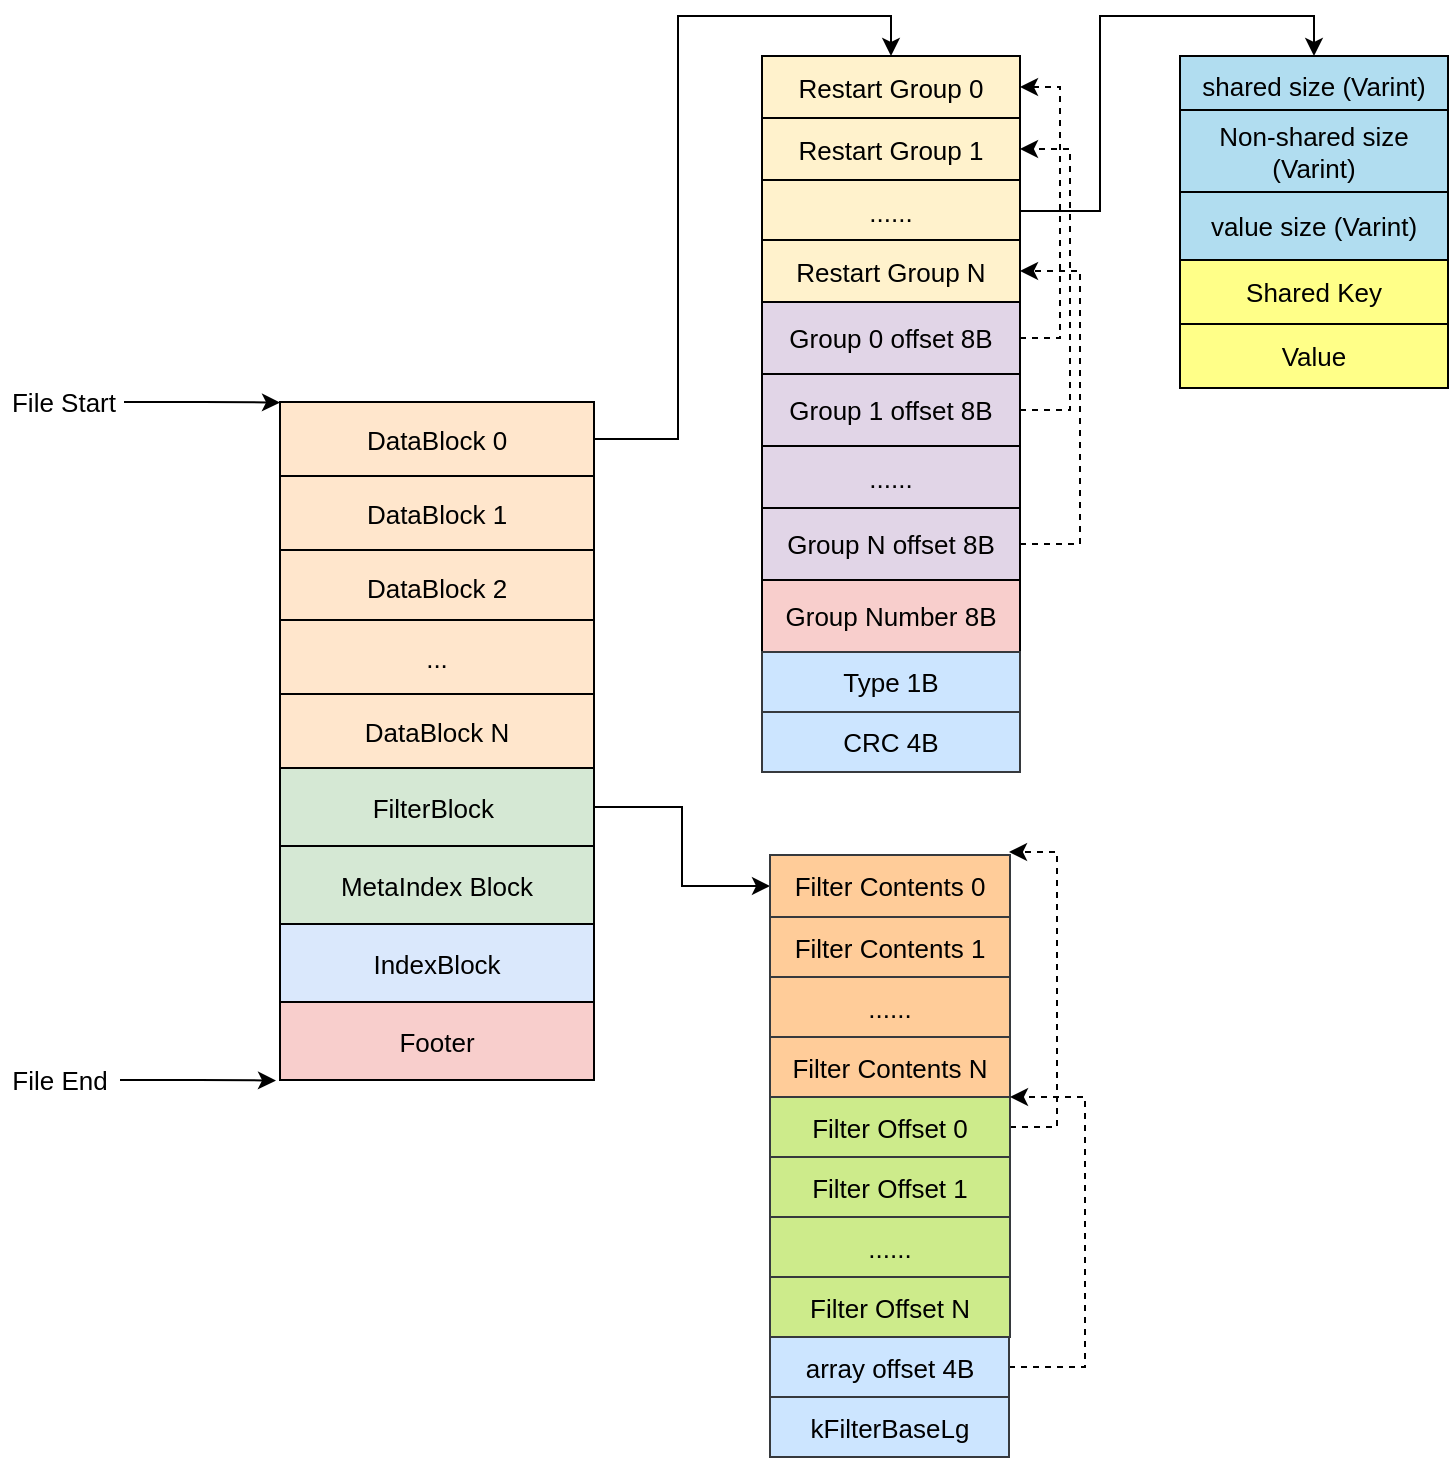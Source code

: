 <mxfile version="20.2.3" type="github">
  <diagram id="GbncoUWseBvU7BKK2AJM" name="第 1 页">
    <mxGraphModel dx="1426" dy="5451" grid="0" gridSize="10" guides="1" tooltips="1" connect="1" arrows="1" fold="1" page="1" pageScale="1" pageWidth="3300" pageHeight="4681" math="0" shadow="0">
      <root>
        <mxCell id="0" />
        <mxCell id="1" parent="0" />
        <mxCell id="khzNMPUFedaNidEhiiPi-29" style="edgeStyle=orthogonalEdgeStyle;rounded=0;orthogonalLoop=1;jettySize=auto;html=1;entryX=0.5;entryY=0;entryDx=0;entryDy=0;fontSize=13;" edge="1" parent="1" source="khzNMPUFedaNidEhiiPi-1" target="khzNMPUFedaNidEhiiPi-17">
          <mxGeometry relative="1" as="geometry" />
        </mxCell>
        <mxCell id="khzNMPUFedaNidEhiiPi-1" value="&lt;font style=&quot;font-size: 13px;&quot;&gt;DataBlock 0&lt;/font&gt;" style="rounded=0;whiteSpace=wrap;html=1;fillColor=#ffe6cc;strokeColor=#000000;strokeWidth=1;fontSize=13;" vertex="1" parent="1">
          <mxGeometry x="277" y="132" width="157" height="37" as="geometry" />
        </mxCell>
        <mxCell id="khzNMPUFedaNidEhiiPi-2" value="&lt;font style=&quot;font-size: 13px;&quot;&gt;DataBlock 1&lt;/font&gt;" style="rounded=0;whiteSpace=wrap;html=1;fillColor=#ffe6cc;strokeColor=#000000;strokeWidth=1;fontSize=13;" vertex="1" parent="1">
          <mxGeometry x="277" y="169" width="157" height="37" as="geometry" />
        </mxCell>
        <mxCell id="khzNMPUFedaNidEhiiPi-3" value="&lt;font style=&quot;font-size: 13px;&quot;&gt;DataBlock 2&lt;/font&gt;" style="rounded=0;whiteSpace=wrap;html=1;fillColor=#ffe6cc;strokeColor=#000000;strokeWidth=1;fontSize=13;" vertex="1" parent="1">
          <mxGeometry x="277" y="206" width="157" height="37" as="geometry" />
        </mxCell>
        <mxCell id="khzNMPUFedaNidEhiiPi-4" value="&lt;span style=&quot;font-size: 13px;&quot;&gt;...&lt;/span&gt;" style="rounded=0;whiteSpace=wrap;html=1;fillColor=#ffe6cc;strokeColor=#000000;strokeWidth=1;fontSize=13;" vertex="1" parent="1">
          <mxGeometry x="277" y="241" width="157" height="37" as="geometry" />
        </mxCell>
        <mxCell id="khzNMPUFedaNidEhiiPi-5" value="&lt;span style=&quot;font-size: 13px;&quot;&gt;DataBlock N&lt;/span&gt;" style="rounded=0;whiteSpace=wrap;html=1;fillColor=#ffe6cc;strokeColor=#000000;strokeWidth=1;fontSize=13;" vertex="1" parent="1">
          <mxGeometry x="277" y="278" width="157" height="37" as="geometry" />
        </mxCell>
        <mxCell id="khzNMPUFedaNidEhiiPi-50" style="edgeStyle=orthogonalEdgeStyle;rounded=0;orthogonalLoop=1;jettySize=auto;html=1;entryX=0;entryY=0.5;entryDx=0;entryDy=0;fontSize=13;strokeColor=#000000;" edge="1" parent="1" source="khzNMPUFedaNidEhiiPi-6" target="khzNMPUFedaNidEhiiPi-38">
          <mxGeometry relative="1" as="geometry" />
        </mxCell>
        <mxCell id="khzNMPUFedaNidEhiiPi-6" value="FilterBlock&amp;nbsp;" style="rounded=0;whiteSpace=wrap;html=1;fontSize=13;strokeColor=#000000;strokeWidth=1;fillColor=#d5e8d4;" vertex="1" parent="1">
          <mxGeometry x="277" y="315" width="157" height="39" as="geometry" />
        </mxCell>
        <mxCell id="khzNMPUFedaNidEhiiPi-10" value="MetaIndex Block" style="rounded=0;whiteSpace=wrap;html=1;fontSize=13;strokeColor=#000000;strokeWidth=1;fillColor=#d5e8d4;" vertex="1" parent="1">
          <mxGeometry x="277" y="354" width="157" height="39" as="geometry" />
        </mxCell>
        <mxCell id="khzNMPUFedaNidEhiiPi-11" value="IndexBlock" style="rounded=0;whiteSpace=wrap;html=1;fontSize=13;strokeColor=#000000;strokeWidth=1;fillColor=#dae8fc;" vertex="1" parent="1">
          <mxGeometry x="277" y="393" width="157" height="39" as="geometry" />
        </mxCell>
        <mxCell id="khzNMPUFedaNidEhiiPi-12" value="Footer" style="rounded=0;whiteSpace=wrap;html=1;fontSize=13;strokeColor=#000000;strokeWidth=1;fillColor=#f8cecc;" vertex="1" parent="1">
          <mxGeometry x="277" y="432" width="157" height="39" as="geometry" />
        </mxCell>
        <mxCell id="khzNMPUFedaNidEhiiPi-14" style="edgeStyle=orthogonalEdgeStyle;rounded=0;orthogonalLoop=1;jettySize=auto;html=1;entryX=0;entryY=0.25;entryDx=0;entryDy=0;fontSize=13;" edge="1" parent="1" source="khzNMPUFedaNidEhiiPi-13">
          <mxGeometry relative="1" as="geometry">
            <mxPoint x="277" y="132.25" as="targetPoint" />
          </mxGeometry>
        </mxCell>
        <mxCell id="khzNMPUFedaNidEhiiPi-13" value="File Start" style="text;html=1;strokeColor=none;fillColor=none;align=center;verticalAlign=middle;whiteSpace=wrap;rounded=0;fontSize=13;" vertex="1" parent="1">
          <mxGeometry x="139" y="117" width="60" height="30" as="geometry" />
        </mxCell>
        <mxCell id="khzNMPUFedaNidEhiiPi-15" style="edgeStyle=orthogonalEdgeStyle;rounded=0;orthogonalLoop=1;jettySize=auto;html=1;entryX=0;entryY=0.25;entryDx=0;entryDy=0;fontSize=13;" edge="1" parent="1" source="khzNMPUFedaNidEhiiPi-16">
          <mxGeometry relative="1" as="geometry">
            <mxPoint x="275" y="471.25" as="targetPoint" />
          </mxGeometry>
        </mxCell>
        <mxCell id="khzNMPUFedaNidEhiiPi-16" value="File End" style="text;html=1;strokeColor=none;fillColor=none;align=center;verticalAlign=middle;whiteSpace=wrap;rounded=0;fontSize=13;" vertex="1" parent="1">
          <mxGeometry x="137" y="456" width="60" height="30" as="geometry" />
        </mxCell>
        <mxCell id="khzNMPUFedaNidEhiiPi-17" value="Restart Group 0" style="rounded=0;whiteSpace=wrap;html=1;fontSize=13;strokeWidth=1;fillColor=#fff2cc;strokeColor=#000000;" vertex="1" parent="1">
          <mxGeometry x="518" y="-41" width="129" height="31" as="geometry" />
        </mxCell>
        <mxCell id="khzNMPUFedaNidEhiiPi-18" value="Restart Group 1" style="rounded=0;whiteSpace=wrap;html=1;fontSize=13;strokeWidth=1;fillColor=#fff2cc;strokeColor=#000000;" vertex="1" parent="1">
          <mxGeometry x="518" y="-10" width="129" height="31" as="geometry" />
        </mxCell>
        <mxCell id="khzNMPUFedaNidEhiiPi-35" style="edgeStyle=orthogonalEdgeStyle;rounded=0;orthogonalLoop=1;jettySize=auto;html=1;entryX=0.5;entryY=0;entryDx=0;entryDy=0;fontSize=13;strokeColor=#000000;" edge="1" parent="1" source="khzNMPUFedaNidEhiiPi-19" target="khzNMPUFedaNidEhiiPi-30">
          <mxGeometry relative="1" as="geometry" />
        </mxCell>
        <mxCell id="khzNMPUFedaNidEhiiPi-19" value="......" style="rounded=0;whiteSpace=wrap;html=1;fontSize=13;strokeWidth=1;fillColor=#fff2cc;strokeColor=#000000;" vertex="1" parent="1">
          <mxGeometry x="518" y="21" width="129" height="31" as="geometry" />
        </mxCell>
        <mxCell id="khzNMPUFedaNidEhiiPi-20" value="Restart Group N" style="rounded=0;whiteSpace=wrap;html=1;fontSize=13;strokeWidth=1;fillColor=#fff2cc;strokeColor=#000000;" vertex="1" parent="1">
          <mxGeometry x="518" y="51" width="129" height="31" as="geometry" />
        </mxCell>
        <mxCell id="khzNMPUFedaNidEhiiPi-22" style="edgeStyle=orthogonalEdgeStyle;rounded=0;orthogonalLoop=1;jettySize=auto;html=1;entryX=1;entryY=0.5;entryDx=0;entryDy=0;fontSize=13;fillColor=#fff2cc;strokeColor=#000000;dashed=1;" edge="1" parent="1" source="khzNMPUFedaNidEhiiPi-21" target="khzNMPUFedaNidEhiiPi-17">
          <mxGeometry relative="1" as="geometry">
            <Array as="points">
              <mxPoint x="667" y="100" />
              <mxPoint x="667" y="-25" />
            </Array>
          </mxGeometry>
        </mxCell>
        <mxCell id="khzNMPUFedaNidEhiiPi-21" value="Group 0 offset 8B" style="rounded=0;whiteSpace=wrap;html=1;fontSize=13;strokeWidth=1;strokeColor=#000000;fillColor=#e1d5e7;" vertex="1" parent="1">
          <mxGeometry x="518" y="82" width="129" height="36" as="geometry" />
        </mxCell>
        <mxCell id="khzNMPUFedaNidEhiiPi-26" style="edgeStyle=orthogonalEdgeStyle;rounded=0;orthogonalLoop=1;jettySize=auto;html=1;exitX=1;exitY=0.5;exitDx=0;exitDy=0;entryX=1;entryY=0.5;entryDx=0;entryDy=0;fontSize=13;dashed=1;" edge="1" parent="1" source="khzNMPUFedaNidEhiiPi-23" target="khzNMPUFedaNidEhiiPi-18">
          <mxGeometry relative="1" as="geometry">
            <Array as="points">
              <mxPoint x="672" y="136" />
              <mxPoint x="672" y="6" />
            </Array>
          </mxGeometry>
        </mxCell>
        <mxCell id="khzNMPUFedaNidEhiiPi-23" value="Group 1 offset 8B" style="rounded=0;whiteSpace=wrap;html=1;fontSize=13;strokeWidth=1;fillColor=#e1d5e7;strokeColor=#000000;" vertex="1" parent="1">
          <mxGeometry x="518" y="118" width="129" height="36" as="geometry" />
        </mxCell>
        <mxCell id="khzNMPUFedaNidEhiiPi-24" value="......" style="rounded=0;whiteSpace=wrap;html=1;fontSize=13;strokeWidth=1;fillColor=#e1d5e7;strokeColor=#000000;" vertex="1" parent="1">
          <mxGeometry x="518" y="154" width="129" height="31" as="geometry" />
        </mxCell>
        <mxCell id="khzNMPUFedaNidEhiiPi-27" style="edgeStyle=orthogonalEdgeStyle;rounded=0;orthogonalLoop=1;jettySize=auto;html=1;entryX=1;entryY=0.5;entryDx=0;entryDy=0;fontSize=13;dashed=1;strokeColor=#000000;" edge="1" parent="1" source="khzNMPUFedaNidEhiiPi-25" target="khzNMPUFedaNidEhiiPi-20">
          <mxGeometry relative="1" as="geometry">
            <Array as="points">
              <mxPoint x="677" y="203" />
              <mxPoint x="677" y="67" />
            </Array>
          </mxGeometry>
        </mxCell>
        <mxCell id="khzNMPUFedaNidEhiiPi-25" value="Group N offset 8B" style="rounded=0;whiteSpace=wrap;html=1;fontSize=13;strokeWidth=1;fillColor=#e1d5e7;strokeColor=#000000;" vertex="1" parent="1">
          <mxGeometry x="518" y="185" width="129" height="36" as="geometry" />
        </mxCell>
        <mxCell id="khzNMPUFedaNidEhiiPi-28" value="Group Number 8B" style="rounded=0;whiteSpace=wrap;html=1;fontSize=13;strokeWidth=1;fillColor=#f8cecc;strokeColor=#000000;" vertex="1" parent="1">
          <mxGeometry x="518" y="221" width="129" height="36" as="geometry" />
        </mxCell>
        <mxCell id="khzNMPUFedaNidEhiiPi-30" value="shared size (Varint)" style="rounded=0;whiteSpace=wrap;html=1;fontSize=13;strokeWidth=1;fillColor=#b1ddf0;strokeColor=#000000;" vertex="1" parent="1">
          <mxGeometry x="727" y="-41" width="134" height="29" as="geometry" />
        </mxCell>
        <mxCell id="khzNMPUFedaNidEhiiPi-31" value="Non-shared size (Varint)" style="rounded=0;whiteSpace=wrap;html=1;fontSize=13;strokeWidth=1;fillColor=#b1ddf0;strokeColor=#000000;" vertex="1" parent="1">
          <mxGeometry x="727" y="-14" width="134" height="42" as="geometry" />
        </mxCell>
        <mxCell id="khzNMPUFedaNidEhiiPi-32" value="value size (Varint)" style="rounded=0;whiteSpace=wrap;html=1;fontSize=13;strokeWidth=1;fillColor=#b1ddf0;strokeColor=#000000;" vertex="1" parent="1">
          <mxGeometry x="727" y="27" width="134" height="34" as="geometry" />
        </mxCell>
        <mxCell id="khzNMPUFedaNidEhiiPi-33" value="Shared Key" style="rounded=0;whiteSpace=wrap;html=1;fontSize=13;strokeWidth=1;fillColor=#ffff88;strokeColor=#000000;" vertex="1" parent="1">
          <mxGeometry x="727" y="61" width="134" height="32" as="geometry" />
        </mxCell>
        <mxCell id="khzNMPUFedaNidEhiiPi-34" value="Value" style="rounded=0;whiteSpace=wrap;html=1;fontSize=13;strokeWidth=1;fillColor=#ffff88;strokeColor=#000000;" vertex="1" parent="1">
          <mxGeometry x="727" y="93" width="134" height="32" as="geometry" />
        </mxCell>
        <mxCell id="khzNMPUFedaNidEhiiPi-36" value="Type 1B" style="rounded=0;whiteSpace=wrap;html=1;fontSize=13;strokeWidth=1;fillColor=#cce5ff;strokeColor=#36393d;" vertex="1" parent="1">
          <mxGeometry x="518" y="257" width="129" height="30" as="geometry" />
        </mxCell>
        <mxCell id="khzNMPUFedaNidEhiiPi-37" value="CRC 4B" style="rounded=0;whiteSpace=wrap;html=1;fontSize=13;strokeWidth=1;fillColor=#cce5ff;strokeColor=#36393d;" vertex="1" parent="1">
          <mxGeometry x="518" y="287" width="129" height="30" as="geometry" />
        </mxCell>
        <mxCell id="khzNMPUFedaNidEhiiPi-38" value="Filter Contents 0" style="rounded=0;whiteSpace=wrap;html=1;fontSize=13;strokeWidth=1;fillColor=#ffcc99;strokeColor=#36393d;" vertex="1" parent="1">
          <mxGeometry x="522" y="358.5" width="120" height="31" as="geometry" />
        </mxCell>
        <mxCell id="khzNMPUFedaNidEhiiPi-39" value="Filter Contents 1" style="rounded=0;whiteSpace=wrap;html=1;fontSize=13;strokeWidth=1;fillColor=#ffcc99;strokeColor=#36393d;" vertex="1" parent="1">
          <mxGeometry x="522" y="389.5" width="120" height="30" as="geometry" />
        </mxCell>
        <mxCell id="khzNMPUFedaNidEhiiPi-40" value="......" style="rounded=0;whiteSpace=wrap;html=1;fontSize=13;strokeWidth=1;fillColor=#ffcc99;strokeColor=#36393d;" vertex="1" parent="1">
          <mxGeometry x="522" y="419.5" width="120" height="30" as="geometry" />
        </mxCell>
        <mxCell id="khzNMPUFedaNidEhiiPi-41" value="Filter Contents N" style="rounded=0;whiteSpace=wrap;html=1;fontSize=13;strokeWidth=1;fillColor=#ffcc99;strokeColor=#36393d;" vertex="1" parent="1">
          <mxGeometry x="522" y="449.5" width="120" height="30" as="geometry" />
        </mxCell>
        <mxCell id="khzNMPUFedaNidEhiiPi-49" style="edgeStyle=orthogonalEdgeStyle;rounded=0;orthogonalLoop=1;jettySize=auto;html=1;dashed=1;fontSize=13;strokeColor=#000000;" edge="1" parent="1" source="khzNMPUFedaNidEhiiPi-42">
          <mxGeometry relative="1" as="geometry">
            <mxPoint x="641.5" y="357" as="targetPoint" />
            <Array as="points">
              <mxPoint x="665.5" y="494.5" />
              <mxPoint x="665.5" y="357.5" />
            </Array>
          </mxGeometry>
        </mxCell>
        <mxCell id="khzNMPUFedaNidEhiiPi-42" value="Filter Offset 0" style="rounded=0;whiteSpace=wrap;html=1;fontSize=13;strokeWidth=1;fillColor=#cdeb8b;strokeColor=#36393d;" vertex="1" parent="1">
          <mxGeometry x="522" y="479.5" width="120" height="30" as="geometry" />
        </mxCell>
        <mxCell id="khzNMPUFedaNidEhiiPi-43" value="Filter Offset 1" style="rounded=0;whiteSpace=wrap;html=1;fontSize=13;strokeWidth=1;fillColor=#cdeb8b;strokeColor=#36393d;" vertex="1" parent="1">
          <mxGeometry x="522" y="509.5" width="120" height="30" as="geometry" />
        </mxCell>
        <mxCell id="khzNMPUFedaNidEhiiPi-44" value="......" style="rounded=0;whiteSpace=wrap;html=1;fontSize=13;strokeWidth=1;fillColor=#cdeb8b;strokeColor=#36393d;" vertex="1" parent="1">
          <mxGeometry x="522" y="539.5" width="120" height="30" as="geometry" />
        </mxCell>
        <mxCell id="khzNMPUFedaNidEhiiPi-45" value="Filter Offset N" style="rounded=0;whiteSpace=wrap;html=1;fontSize=13;strokeWidth=1;fillColor=#cdeb8b;strokeColor=#36393d;" vertex="1" parent="1">
          <mxGeometry x="522" y="569.5" width="120" height="30" as="geometry" />
        </mxCell>
        <mxCell id="khzNMPUFedaNidEhiiPi-48" style="edgeStyle=orthogonalEdgeStyle;rounded=0;orthogonalLoop=1;jettySize=auto;html=1;entryX=1;entryY=0;entryDx=0;entryDy=0;fontSize=13;strokeColor=#000000;dashed=1;" edge="1" parent="1" source="khzNMPUFedaNidEhiiPi-46" target="khzNMPUFedaNidEhiiPi-42">
          <mxGeometry relative="1" as="geometry">
            <Array as="points">
              <mxPoint x="679.5" y="614.5" />
              <mxPoint x="679.5" y="479.5" />
            </Array>
          </mxGeometry>
        </mxCell>
        <mxCell id="khzNMPUFedaNidEhiiPi-46" value="array offset 4B" style="rounded=0;whiteSpace=wrap;html=1;fontSize=13;strokeWidth=1;fillColor=#cce5ff;strokeColor=#36393d;" vertex="1" parent="1">
          <mxGeometry x="522" y="599.5" width="119.5" height="30" as="geometry" />
        </mxCell>
        <mxCell id="khzNMPUFedaNidEhiiPi-47" value="kFilterBaseLg" style="rounded=0;whiteSpace=wrap;html=1;fontSize=13;strokeWidth=1;fillColor=#cce5ff;strokeColor=#36393d;" vertex="1" parent="1">
          <mxGeometry x="522" y="629.5" width="119.5" height="30" as="geometry" />
        </mxCell>
      </root>
    </mxGraphModel>
  </diagram>
</mxfile>

